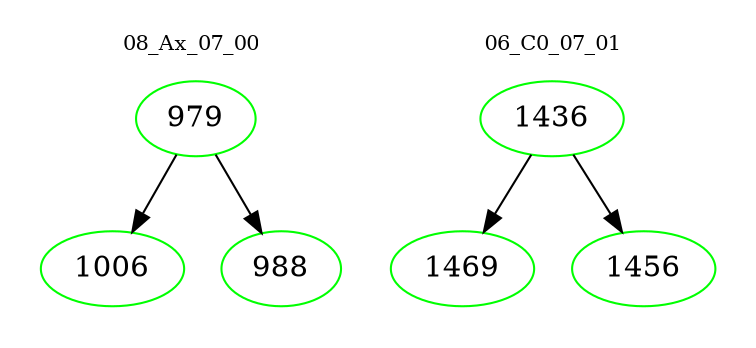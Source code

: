 digraph{
subgraph cluster_0 {
color = white
label = "08_Ax_07_00";
fontsize=10;
T0_979 [label="979", color="green"]
T0_979 -> T0_1006 [color="black"]
T0_1006 [label="1006", color="green"]
T0_979 -> T0_988 [color="black"]
T0_988 [label="988", color="green"]
}
subgraph cluster_1 {
color = white
label = "06_C0_07_01";
fontsize=10;
T1_1436 [label="1436", color="green"]
T1_1436 -> T1_1469 [color="black"]
T1_1469 [label="1469", color="green"]
T1_1436 -> T1_1456 [color="black"]
T1_1456 [label="1456", color="green"]
}
}

